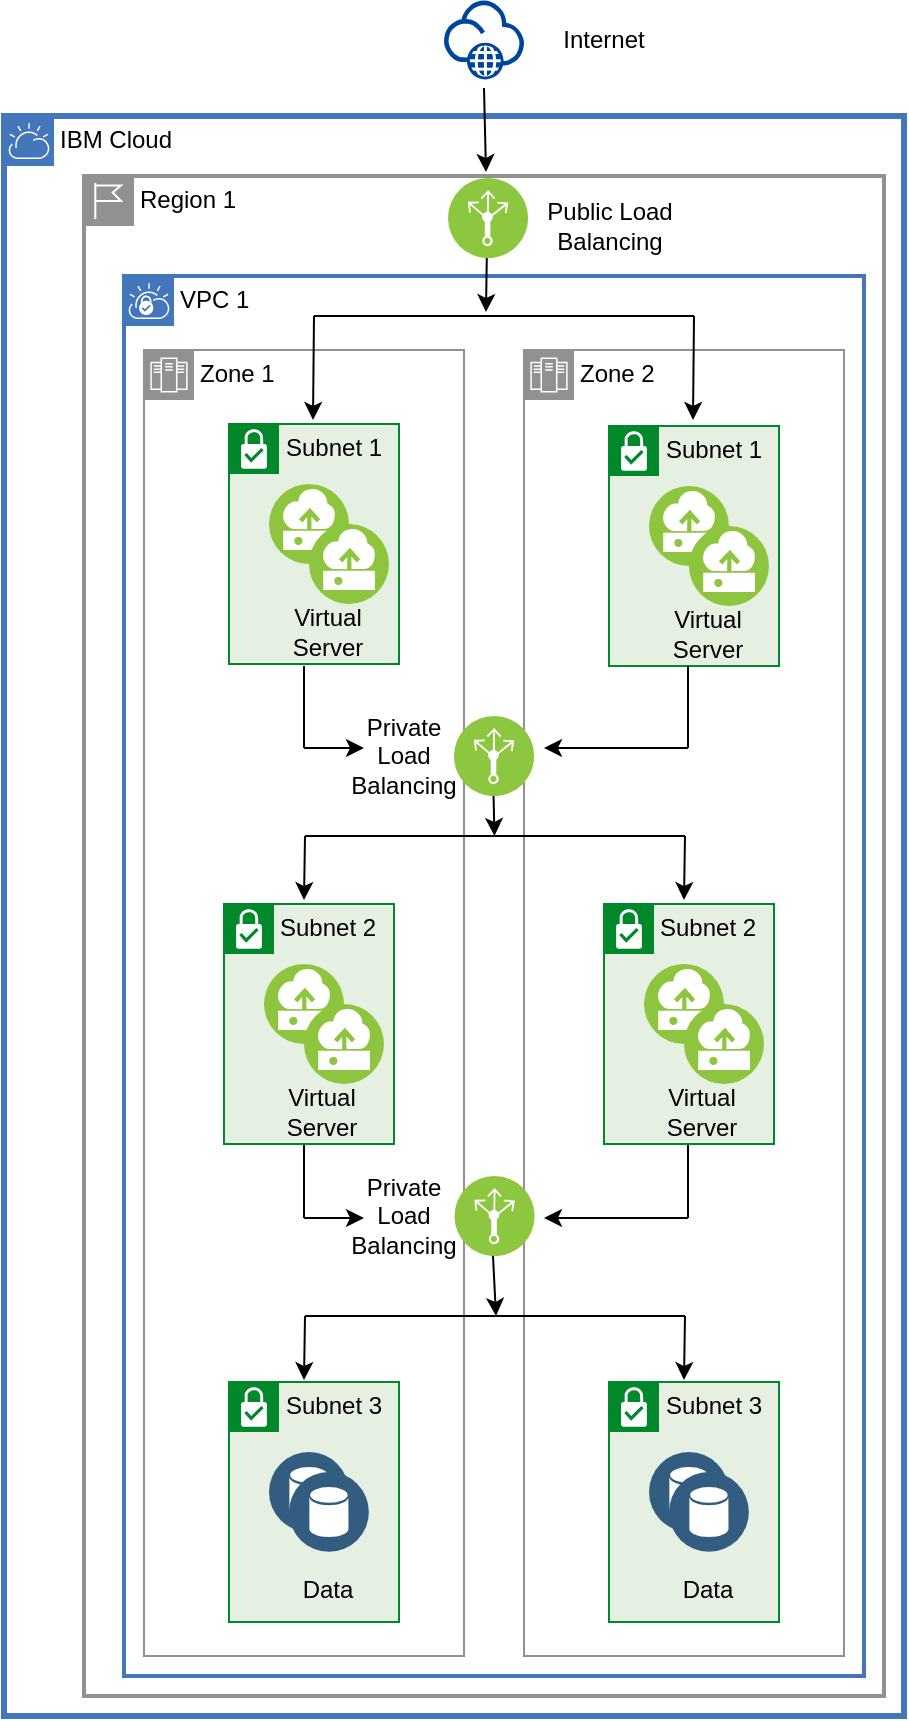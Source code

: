 <mxfile version="13.5.7" type="device"><diagram id="bMfHXcnNPN3_OucriJFl" name="Page-1"><mxGraphModel dx="861" dy="860" grid="1" gridSize="10" guides="1" tooltips="1" connect="1" arrows="1" fold="1" page="1" pageScale="1" pageWidth="850" pageHeight="1100" math="0" shadow="0"><root><mxCell id="0"/><mxCell id="1" parent="0"/><mxCell id="3Z4aaOJt_DQNLJYjF0p8-150" value="" style="group" vertex="1" connectable="0" parent="1"><mxGeometry x="250" y="132" width="450" height="858" as="geometry"/></mxCell><mxCell id="3Z4aaOJt_DQNLJYjF0p8-146" value="" style="group" vertex="1" connectable="0" parent="3Z4aaOJt_DQNLJYjF0p8-150"><mxGeometry x="270" y="568" width="72" height="41" as="geometry"/></mxCell><mxCell id="3Z4aaOJt_DQNLJYjF0p8-147" value="" style="endArrow=none;html=1;strokeColor=#000000;strokeWidth=1;fontSize=12;fontColor=#FFFFFF;" edge="1" parent="3Z4aaOJt_DQNLJYjF0p8-146"><mxGeometry width="50" height="50" relative="1" as="geometry"><mxPoint x="72" as="sourcePoint"/><mxPoint x="72" y="41" as="targetPoint"/></mxGeometry></mxCell><mxCell id="3Z4aaOJt_DQNLJYjF0p8-148" value="" style="endArrow=classic;html=1;strokeColor=#000000;strokeWidth=1;fontSize=12;fontColor=#FFFFFF;" edge="1" parent="3Z4aaOJt_DQNLJYjF0p8-146"><mxGeometry width="50" height="50" relative="1" as="geometry"><mxPoint x="72" y="41" as="sourcePoint"/><mxPoint y="41" as="targetPoint"/></mxGeometry></mxCell><mxCell id="3Z4aaOJt_DQNLJYjF0p8-143" value="" style="group" vertex="1" connectable="0" parent="3Z4aaOJt_DQNLJYjF0p8-150"><mxGeometry x="150" y="568" width="30" height="41" as="geometry"/></mxCell><mxCell id="3Z4aaOJt_DQNLJYjF0p8-144" value="" style="endArrow=none;html=1;strokeColor=#000000;strokeWidth=1;fontSize=12;fontColor=#FFFFFF;" edge="1" parent="3Z4aaOJt_DQNLJYjF0p8-143"><mxGeometry width="50" height="50" relative="1" as="geometry"><mxPoint as="sourcePoint"/><mxPoint y="41" as="targetPoint"/></mxGeometry></mxCell><mxCell id="3Z4aaOJt_DQNLJYjF0p8-145" value="" style="endArrow=classic;html=1;strokeColor=#000000;strokeWidth=1;fontSize=12;fontColor=#FFFFFF;" edge="1" parent="3Z4aaOJt_DQNLJYjF0p8-143"><mxGeometry width="50" height="50" relative="1" as="geometry"><mxPoint y="41" as="sourcePoint"/><mxPoint x="30" y="41" as="targetPoint"/></mxGeometry></mxCell><mxCell id="3" value="IBM Cloud" style="shape=mxgraph.ibm.box;prType=cloud;fontStyle=0;verticalAlign=top;align=left;spacingLeft=32;spacingTop=4;fillColor=none;rounded=0;whiteSpace=wrap;html=1;strokeColor=#4376BB;strokeWidth=3;dashed=0;container=0;spacing=-4;collapsible=0;expand=0;recursiveResize=0;fontSize=12;fontColor=#000000;" parent="3Z4aaOJt_DQNLJYjF0p8-150" vertex="1"><mxGeometry y="58" width="450" height="800" as="geometry"/></mxCell><mxCell id="4" value="Region 1" style="shape=mxgraph.ibm.box;prType=region;fontStyle=0;verticalAlign=top;align=left;spacingLeft=32;spacingTop=4;fillColor=none;rounded=0;whiteSpace=wrap;html=1;strokeColor=#919191;strokeWidth=2;dashed=0;container=0;spacing=-4;collapsible=0;expand=0;recursiveResize=0;fontSize=12;fontColor=#000000;" parent="3Z4aaOJt_DQNLJYjF0p8-150" vertex="1"><mxGeometry x="40" y="88" width="400" height="760" as="geometry"/></mxCell><mxCell id="6" value="VPC 1" style="shape=mxgraph.ibm.box;prType=vpc;fontStyle=0;verticalAlign=top;align=left;spacingLeft=32;spacingTop=4;fillColor=none;rounded=0;whiteSpace=wrap;html=1;strokeColor=#4376BB;strokeWidth=2;dashed=0;container=0;spacing=-4;collapsible=0;expand=0;recursiveResize=0;fontSize=12;fontColor=#000000;" parent="3Z4aaOJt_DQNLJYjF0p8-150" vertex="1"><mxGeometry x="60" y="138" width="370" height="700" as="geometry"/></mxCell><mxCell id="7" value="" style="aspect=fixed;perimeter=ellipsePerimeter;html=1;align=center;shadow=0;dashed=0;fontColor=#4277BB;labelBackgroundColor=#ffffff;fontSize=12;spacingTop=3;image;image=img/lib/ibm/vpc/Internet.svg;strokeColor=#0000FF;strokeWidth=1;fillColor=#B3B3B3;" parent="3Z4aaOJt_DQNLJYjF0p8-150" vertex="1"><mxGeometry x="220" width="40" height="40" as="geometry"/></mxCell><mxCell id="101" value="" style="endArrow=classic;html=1;strokeColor=#000000;strokeWidth=1;fontSize=12;fontColor=#FFFFFF;" parent="3Z4aaOJt_DQNLJYjF0p8-150" edge="1"><mxGeometry width="50" height="50" relative="1" as="geometry"><mxPoint x="241.5" y="121" as="sourcePoint"/><mxPoint x="241" y="156" as="targetPoint"/></mxGeometry></mxCell><mxCell id="102" value="" style="endArrow=classic;html=1;strokeColor=#000000;strokeWidth=1;fontSize=12;fontColor=#FFFFFF;exitX=0.5;exitY=1;exitDx=0;exitDy=0;" parent="3Z4aaOJt_DQNLJYjF0p8-150" edge="1"><mxGeometry width="50" height="50" relative="1" as="geometry"><mxPoint x="240" y="44" as="sourcePoint"/><mxPoint x="241" y="86" as="targetPoint"/></mxGeometry></mxCell><mxCell id="103" value="Internet" style="text;html=1;strokeColor=none;fillColor=none;align=center;verticalAlign=middle;whiteSpace=wrap;rounded=0;fontSize=12;" parent="3Z4aaOJt_DQNLJYjF0p8-150" vertex="1"><mxGeometry x="260" y="10" width="80" height="20" as="geometry"/></mxCell><mxCell id="5" value="Public Load Balancing" style="text;html=1;strokeColor=none;fillColor=none;align=center;verticalAlign=middle;whiteSpace=wrap;rounded=0;fontSize=12;" parent="3Z4aaOJt_DQNLJYjF0p8-150" vertex="1"><mxGeometry x="263" y="103" width="80" height="20" as="geometry"/></mxCell><mxCell id="3Z4aaOJt_DQNLJYjF0p8-104" value="" style="aspect=fixed;perimeter=ellipsePerimeter;html=1;align=center;shadow=0;dashed=0;fontColor=#4277BB;labelBackgroundColor=#ffffff;fontSize=12;spacingTop=3;image;image=img/lib/ibm/infrastructure/load_balancing_routing.svg;strokeColor=#0000FF;fillColor=#B3B3B3;strokeWidth=1;" vertex="1" parent="3Z4aaOJt_DQNLJYjF0p8-150"><mxGeometry x="217" y="89" width="50" height="40" as="geometry"/></mxCell><mxCell id="9" value="&lt;font color=&quot;#000000&quot;&gt;Zone 1&lt;/font&gt;" style="shape=mxgraph.ibm.box;prType=zone;fontStyle=0;verticalAlign=top;align=left;spacingLeft=32;spacingTop=4;rounded=0;whiteSpace=wrap;html=1;strokeColor=#919191;strokeWidth=1;dashed=0;container=0;spacing=-4;collapsible=0;expand=0;recursiveResize=0;fontSize=12;fontColor=#FFFFFF;fillColor=none;" parent="3Z4aaOJt_DQNLJYjF0p8-150" vertex="1"><mxGeometry x="70" y="175" width="160" height="653" as="geometry"/></mxCell><mxCell id="47" value="&lt;font color=&quot;#000000&quot;&gt;Private Load Balancing&lt;/font&gt;" style="text;html=1;strokeColor=none;fillColor=none;align=center;verticalAlign=middle;whiteSpace=wrap;rounded=0;fontSize=12;fontColor=#FFFFFF;" parent="3Z4aaOJt_DQNLJYjF0p8-150" vertex="1"><mxGeometry x="180" y="358" width="40" height="40" as="geometry"/></mxCell><mxCell id="3Z4aaOJt_DQNLJYjF0p8-105" value="" style="group" vertex="1" connectable="0" parent="3Z4aaOJt_DQNLJYjF0p8-150"><mxGeometry x="119" y="208" width="85" height="120" as="geometry"/></mxCell><mxCell id="28" value="" style="group" parent="3Z4aaOJt_DQNLJYjF0p8-105" vertex="1" connectable="0"><mxGeometry width="85" height="120" as="geometry"/></mxCell><mxCell id="29" value="" style="group" parent="28" vertex="1" connectable="0"><mxGeometry width="85" height="120" as="geometry"/></mxCell><mxCell id="30" value="" style="group;container=1;" parent="29" vertex="1" connectable="0"><mxGeometry width="85" height="120" as="geometry"/></mxCell><mxCell id="31" value="" style="group" parent="30" vertex="1" connectable="0"><mxGeometry x="-6.5" y="4" width="85" height="120" as="geometry"/></mxCell><mxCell id="32" value="" style="group" parent="31" vertex="1" connectable="0"><mxGeometry width="85" height="120" as="geometry"/></mxCell><mxCell id="33" value="&lt;font color=&quot;#000000&quot;&gt;Subnet 1&lt;/font&gt;" style="shape=mxgraph.ibm.box;prType=subnet;fontStyle=0;verticalAlign=top;align=left;spacingLeft=32;spacingTop=4;fillColor=#E6F0E2;rounded=0;whiteSpace=wrap;html=1;strokeColor=#00882B;strokeWidth=1;dashed=0;container=1;spacing=-4;collapsible=0;expand=0;recursiveResize=0;fontSize=12;fontColor=#FFFFFF;" parent="32" vertex="1"><mxGeometry width="85" height="120" as="geometry"/></mxCell><mxCell id="34" value="" style="group" parent="32" vertex="1" connectable="0"><mxGeometry x="15" y="30" width="70" height="80" as="geometry"/></mxCell><mxCell id="35" value="" style="aspect=fixed;perimeter=ellipsePerimeter;html=1;align=center;shadow=0;dashed=0;fontColor=#4277BB;labelBackgroundColor=#ffffff;fontSize=12;spacingTop=3;image;image=img/lib/ibm/vpc/Instance.svg;strokeColor=#0000FF;fillColor=#B3B3B3;" parent="34" vertex="1"><mxGeometry width="50" height="40" as="geometry"/></mxCell><mxCell id="36" value="" style="aspect=fixed;perimeter=ellipsePerimeter;html=1;align=center;shadow=0;dashed=0;fontColor=#4277BB;labelBackgroundColor=#ffffff;fontSize=12;spacingTop=3;image;image=img/lib/ibm/vpc/Instance.svg;strokeColor=#0000FF;fillColor=#B3B3B3;" parent="34" vertex="1"><mxGeometry x="20" y="20" width="50" height="40" as="geometry"/></mxCell><mxCell id="37" value="&lt;font color=&quot;#000000&quot;&gt;Virtual Server&lt;/font&gt;" style="text;html=1;strokeColor=none;fillColor=none;align=center;verticalAlign=middle;whiteSpace=wrap;rounded=0;fontSize=12;fontColor=#FFFFFF;" parent="34" vertex="1"><mxGeometry x="14" y="64" width="40" height="20" as="geometry"/></mxCell><mxCell id="55" value="&lt;font color=&quot;#000000&quot;&gt;Zone 2&lt;/font&gt;" style="shape=mxgraph.ibm.box;prType=zone;fontStyle=0;verticalAlign=top;align=left;spacingLeft=32;spacingTop=4;rounded=0;whiteSpace=wrap;html=1;strokeColor=#919191;strokeWidth=1;dashed=0;container=0;spacing=-4;collapsible=0;expand=0;recursiveResize=0;fontSize=12;fontColor=#FFFFFF;fillColor=none;" parent="3Z4aaOJt_DQNLJYjF0p8-150" vertex="1"><mxGeometry x="260" y="175" width="160" height="653" as="geometry"/></mxCell><mxCell id="3Z4aaOJt_DQNLJYjF0p8-107" value="" style="group" vertex="1" connectable="0" parent="3Z4aaOJt_DQNLJYjF0p8-150"><mxGeometry x="154.5" y="158" width="190.5" height="52" as="geometry"/></mxCell><mxCell id="100" value="" style="endArrow=none;html=1;strokeColor=#000000;strokeWidth=1;fontSize=12;fontColor=#FFFFFF;" parent="3Z4aaOJt_DQNLJYjF0p8-107" edge="1"><mxGeometry width="50" height="50" relative="1" as="geometry"><mxPoint x="0.5" as="sourcePoint"/><mxPoint x="190.5" as="targetPoint"/></mxGeometry></mxCell><mxCell id="97" value="" style="endArrow=classic;html=1;strokeColor=#000000;strokeWidth=1;fontSize=12;fontColor=#FFFFFF;" parent="3Z4aaOJt_DQNLJYjF0p8-107" edge="1"><mxGeometry width="50" height="50" relative="1" as="geometry"><mxPoint x="190.5" as="sourcePoint"/><mxPoint x="190" y="52" as="targetPoint"/></mxGeometry></mxCell><mxCell id="51" value="" style="endArrow=classic;html=1;strokeColor=#000000;strokeWidth=1;fontSize=12;fontColor=#FFFFFF;" parent="3Z4aaOJt_DQNLJYjF0p8-107" edge="1"><mxGeometry width="50" height="50" relative="1" as="geometry"><mxPoint x="0.5" as="sourcePoint"/><mxPoint y="52" as="targetPoint"/></mxGeometry></mxCell><mxCell id="3Z4aaOJt_DQNLJYjF0p8-108" value="" style="group" vertex="1" connectable="0" parent="3Z4aaOJt_DQNLJYjF0p8-150"><mxGeometry x="150" y="658" width="190.5" height="32" as="geometry"/></mxCell><mxCell id="3Z4aaOJt_DQNLJYjF0p8-109" value="" style="endArrow=none;html=1;strokeColor=#000000;strokeWidth=1;fontSize=12;fontColor=#FFFFFF;" edge="1" parent="3Z4aaOJt_DQNLJYjF0p8-108"><mxGeometry width="50" height="50" relative="1" as="geometry"><mxPoint x="0.5" as="sourcePoint"/><mxPoint x="190.5" as="targetPoint"/></mxGeometry></mxCell><mxCell id="3Z4aaOJt_DQNLJYjF0p8-110" value="" style="endArrow=classic;html=1;strokeColor=#000000;strokeWidth=1;fontSize=12;fontColor=#FFFFFF;" edge="1" parent="3Z4aaOJt_DQNLJYjF0p8-108"><mxGeometry width="50" height="50" relative="1" as="geometry"><mxPoint x="190.5" as="sourcePoint"/><mxPoint x="190" y="32" as="targetPoint"/></mxGeometry></mxCell><mxCell id="3Z4aaOJt_DQNLJYjF0p8-112" value="" style="endArrow=classic;html=1;strokeColor=#000000;strokeWidth=1;fontSize=12;fontColor=#FFFFFF;" edge="1" parent="3Z4aaOJt_DQNLJYjF0p8-108"><mxGeometry width="50" height="50" relative="1" as="geometry"><mxPoint x="0.5" as="sourcePoint"/><mxPoint y="32" as="targetPoint"/></mxGeometry></mxCell><mxCell id="3Z4aaOJt_DQNLJYjF0p8-113" value="" style="group" vertex="1" connectable="0" parent="3Z4aaOJt_DQNLJYjF0p8-150"><mxGeometry x="309" y="213" width="85" height="120" as="geometry"/></mxCell><mxCell id="74" value="" style="group" parent="3Z4aaOJt_DQNLJYjF0p8-113" vertex="1" connectable="0"><mxGeometry width="85" height="120" as="geometry"/></mxCell><mxCell id="75" value="" style="group" parent="74" vertex="1" connectable="0"><mxGeometry width="85" height="120" as="geometry"/></mxCell><mxCell id="76" value="" style="group;container=1;" parent="75" vertex="1" connectable="0"><mxGeometry width="85" height="120" as="geometry"/></mxCell><mxCell id="77" value="" style="group" parent="76" vertex="1" connectable="0"><mxGeometry x="-6.5" width="85" height="120" as="geometry"/></mxCell><mxCell id="78" value="" style="group" parent="77" vertex="1" connectable="0"><mxGeometry width="85" height="120" as="geometry"/></mxCell><mxCell id="79" value="&lt;font color=&quot;#000000&quot;&gt;Subnet 1&lt;/font&gt;" style="shape=mxgraph.ibm.box;prType=subnet;fontStyle=0;verticalAlign=top;align=left;spacingLeft=32;spacingTop=4;fillColor=#E6F0E2;rounded=0;whiteSpace=wrap;html=1;strokeColor=#00882B;strokeWidth=1;dashed=0;container=1;spacing=-4;collapsible=0;expand=0;recursiveResize=0;fontSize=12;fontColor=#FFFFFF;" parent="78" vertex="1"><mxGeometry width="85" height="120" as="geometry"/></mxCell><mxCell id="80" value="" style="group" parent="78" vertex="1" connectable="0"><mxGeometry x="15" y="30" width="70" height="80" as="geometry"/></mxCell><mxCell id="81" value="" style="aspect=fixed;perimeter=ellipsePerimeter;html=1;align=center;shadow=0;dashed=0;fontColor=#4277BB;labelBackgroundColor=#ffffff;fontSize=12;spacingTop=3;image;image=img/lib/ibm/vpc/Instance.svg;strokeColor=#0000FF;fillColor=#B3B3B3;" parent="80" vertex="1"><mxGeometry width="50" height="40" as="geometry"/></mxCell><mxCell id="82" value="" style="aspect=fixed;perimeter=ellipsePerimeter;html=1;align=center;shadow=0;dashed=0;fontColor=#4277BB;labelBackgroundColor=#ffffff;fontSize=12;spacingTop=3;image;image=img/lib/ibm/vpc/Instance.svg;strokeColor=#0000FF;fillColor=#B3B3B3;" parent="80" vertex="1"><mxGeometry x="20" y="20" width="50" height="40" as="geometry"/></mxCell><mxCell id="83" value="&lt;font color=&quot;#000000&quot;&gt;Virtual Server&lt;/font&gt;" style="text;html=1;strokeColor=none;fillColor=none;align=center;verticalAlign=middle;whiteSpace=wrap;rounded=0;fontSize=12;fontColor=#FFFFFF;" parent="80" vertex="1"><mxGeometry x="14" y="64" width="40" height="20" as="geometry"/></mxCell><mxCell id="3Z4aaOJt_DQNLJYjF0p8-114" value="" style="group" vertex="1" connectable="0" parent="3Z4aaOJt_DQNLJYjF0p8-150"><mxGeometry x="150" y="418" width="190.5" height="32" as="geometry"/></mxCell><mxCell id="3Z4aaOJt_DQNLJYjF0p8-115" value="" style="endArrow=none;html=1;strokeColor=#000000;strokeWidth=1;fontSize=12;fontColor=#FFFFFF;" edge="1" parent="3Z4aaOJt_DQNLJYjF0p8-114"><mxGeometry width="50" height="50" relative="1" as="geometry"><mxPoint x="0.5" as="sourcePoint"/><mxPoint x="190.5" as="targetPoint"/></mxGeometry></mxCell><mxCell id="3Z4aaOJt_DQNLJYjF0p8-116" value="" style="endArrow=classic;html=1;strokeColor=#000000;strokeWidth=1;fontSize=12;fontColor=#FFFFFF;" edge="1" parent="3Z4aaOJt_DQNLJYjF0p8-114"><mxGeometry width="50" height="50" relative="1" as="geometry"><mxPoint x="190.5" as="sourcePoint"/><mxPoint x="190" y="32" as="targetPoint"/></mxGeometry></mxCell><mxCell id="3Z4aaOJt_DQNLJYjF0p8-117" value="" style="endArrow=classic;html=1;strokeColor=#000000;strokeWidth=1;fontSize=12;fontColor=#FFFFFF;" edge="1" parent="3Z4aaOJt_DQNLJYjF0p8-114"><mxGeometry width="50" height="50" relative="1" as="geometry"><mxPoint x="0.5" as="sourcePoint"/><mxPoint y="32" as="targetPoint"/></mxGeometry></mxCell><mxCell id="3Z4aaOJt_DQNLJYjF0p8-118" value="" style="aspect=fixed;perimeter=ellipsePerimeter;html=1;align=center;shadow=0;dashed=0;fontColor=#4277BB;labelBackgroundColor=#ffffff;fontSize=12;spacingTop=3;image;image=img/lib/ibm/infrastructure/load_balancing_routing.svg;strokeColor=#0000FF;fillColor=#B3B3B3;strokeWidth=1;" vertex="1" parent="3Z4aaOJt_DQNLJYjF0p8-150"><mxGeometry x="220.25" y="588" width="50" height="40" as="geometry"/></mxCell><mxCell id="3Z4aaOJt_DQNLJYjF0p8-119" value="&lt;font color=&quot;#000000&quot;&gt;Private Load Balancing&lt;/font&gt;" style="text;html=1;strokeColor=none;fillColor=none;align=center;verticalAlign=middle;whiteSpace=wrap;rounded=0;fontSize=12;fontColor=#FFFFFF;" vertex="1" parent="3Z4aaOJt_DQNLJYjF0p8-150"><mxGeometry x="180.25" y="588" width="40" height="40" as="geometry"/></mxCell><mxCell id="3Z4aaOJt_DQNLJYjF0p8-120" value="" style="endArrow=classic;html=1;strokeColor=#000000;strokeWidth=1;fontSize=12;fontColor=#FFFFFF;exitX=0.5;exitY=1;exitDx=0;exitDy=0;" edge="1" parent="3Z4aaOJt_DQNLJYjF0p8-150"><mxGeometry width="50" height="50" relative="1" as="geometry"><mxPoint x="244.25" y="376" as="sourcePoint"/><mxPoint x="245.25" y="418" as="targetPoint"/></mxGeometry></mxCell><mxCell id="3Z4aaOJt_DQNLJYjF0p8-122" value="" style="endArrow=classic;html=1;strokeColor=#000000;strokeWidth=1;fontSize=12;fontColor=#FFFFFF;exitX=0.5;exitY=1;exitDx=0;exitDy=0;" edge="1" parent="3Z4aaOJt_DQNLJYjF0p8-150"><mxGeometry width="50" height="50" relative="1" as="geometry"><mxPoint x="244.5" y="628" as="sourcePoint"/><mxPoint x="246" y="658" as="targetPoint"/></mxGeometry></mxCell><mxCell id="3Z4aaOJt_DQNLJYjF0p8-123" value="" style="group" vertex="1" connectable="0" parent="3Z4aaOJt_DQNLJYjF0p8-150"><mxGeometry x="120" y="452" width="275" height="120" as="geometry"/></mxCell><mxCell id="38" value="" style="group" parent="3Z4aaOJt_DQNLJYjF0p8-123" vertex="1" connectable="0"><mxGeometry width="85" height="120" as="geometry"/></mxCell><mxCell id="39" value="" style="group;container=1;" parent="38" vertex="1" connectable="0"><mxGeometry width="85" height="120" as="geometry"/></mxCell><mxCell id="40" value="" style="group" parent="39" vertex="1" connectable="0"><mxGeometry width="85" height="120" as="geometry"/></mxCell><mxCell id="41" value="" style="group" parent="40" vertex="1" connectable="0"><mxGeometry x="-10" width="85" height="120" as="geometry"/></mxCell><mxCell id="42" value="&lt;font color=&quot;#000000&quot;&gt;Subnet 2&lt;/font&gt;" style="shape=mxgraph.ibm.box;prType=subnet;fontStyle=0;verticalAlign=top;align=left;spacingLeft=32;spacingTop=4;fillColor=#E6F0E2;rounded=0;whiteSpace=wrap;html=1;strokeColor=#00882B;strokeWidth=1;dashed=0;container=1;spacing=-4;collapsible=0;expand=0;recursiveResize=0;fontSize=12;fontColor=#FFFFFF;" parent="41" vertex="1"><mxGeometry width="85" height="120" as="geometry"/></mxCell><mxCell id="43" value="" style="group" parent="41" vertex="1" connectable="0"><mxGeometry x="15" y="30" width="70" height="80" as="geometry"/></mxCell><mxCell id="44" value="" style="aspect=fixed;perimeter=ellipsePerimeter;html=1;align=center;shadow=0;dashed=0;fontColor=#4277BB;labelBackgroundColor=#ffffff;fontSize=12;spacingTop=3;image;image=img/lib/ibm/vpc/Instance.svg;strokeColor=#0000FF;fillColor=#B3B3B3;" parent="43" vertex="1"><mxGeometry width="50" height="40" as="geometry"/></mxCell><mxCell id="45" value="" style="aspect=fixed;perimeter=ellipsePerimeter;html=1;align=center;shadow=0;dashed=0;fontColor=#4277BB;labelBackgroundColor=#ffffff;fontSize=12;spacingTop=3;image;image=img/lib/ibm/vpc/Instance.svg;strokeColor=#0000FF;fillColor=#B3B3B3;" parent="43" vertex="1"><mxGeometry x="20" y="20" width="50" height="40" as="geometry"/></mxCell><mxCell id="46" value="&lt;font color=&quot;#000000&quot;&gt;Virtual Server&lt;/font&gt;" style="text;html=1;strokeColor=none;fillColor=none;align=center;verticalAlign=middle;whiteSpace=wrap;rounded=0;fontSize=12;fontColor=#FFFFFF;" parent="43" vertex="1"><mxGeometry x="14" y="64" width="40" height="20" as="geometry"/></mxCell><mxCell id="84" value="" style="group" parent="3Z4aaOJt_DQNLJYjF0p8-123" vertex="1" connectable="0"><mxGeometry x="190" width="85" height="120" as="geometry"/></mxCell><mxCell id="85" value="" style="group;container=1;" parent="84" vertex="1" connectable="0"><mxGeometry width="85" height="120" as="geometry"/></mxCell><mxCell id="86" value="" style="group" parent="85" vertex="1" connectable="0"><mxGeometry width="85" height="120" as="geometry"/></mxCell><mxCell id="87" value="" style="group" parent="86" vertex="1" connectable="0"><mxGeometry x="-10" width="85" height="120" as="geometry"/></mxCell><mxCell id="88" value="&lt;font color=&quot;#000000&quot;&gt;Subnet 2&lt;/font&gt;" style="shape=mxgraph.ibm.box;prType=subnet;fontStyle=0;verticalAlign=top;align=left;spacingLeft=32;spacingTop=4;fillColor=#E6F0E2;rounded=0;whiteSpace=wrap;html=1;strokeColor=#00882B;strokeWidth=1;dashed=0;container=1;spacing=-4;collapsible=0;expand=0;recursiveResize=0;fontSize=12;fontColor=#FFFFFF;" parent="87" vertex="1"><mxGeometry width="85" height="120" as="geometry"/></mxCell><mxCell id="89" value="" style="group" parent="87" vertex="1" connectable="0"><mxGeometry x="15" y="30" width="70" height="80" as="geometry"/></mxCell><mxCell id="90" value="" style="aspect=fixed;perimeter=ellipsePerimeter;html=1;align=center;shadow=0;dashed=0;fontColor=#4277BB;labelBackgroundColor=#ffffff;fontSize=12;spacingTop=3;image;image=img/lib/ibm/vpc/Instance.svg;strokeColor=#0000FF;fillColor=#B3B3B3;" parent="89" vertex="1"><mxGeometry width="50" height="40" as="geometry"/></mxCell><mxCell id="91" value="" style="aspect=fixed;perimeter=ellipsePerimeter;html=1;align=center;shadow=0;dashed=0;fontColor=#4277BB;labelBackgroundColor=#ffffff;fontSize=12;spacingTop=3;image;image=img/lib/ibm/vpc/Instance.svg;strokeColor=#0000FF;fillColor=#B3B3B3;" parent="89" vertex="1"><mxGeometry x="20" y="20" width="50" height="40" as="geometry"/></mxCell><mxCell id="92" value="&lt;font color=&quot;#000000&quot;&gt;Virtual Server&lt;/font&gt;" style="text;html=1;strokeColor=none;fillColor=none;align=center;verticalAlign=middle;whiteSpace=wrap;rounded=0;fontSize=12;fontColor=#FFFFFF;" parent="89" vertex="1"><mxGeometry x="14" y="64" width="40" height="20" as="geometry"/></mxCell><mxCell id="13" value="" style="aspect=fixed;perimeter=ellipsePerimeter;html=1;align=center;shadow=0;dashed=0;fontColor=#4277BB;labelBackgroundColor=#ffffff;fontSize=12;spacingTop=3;image;image=img/lib/ibm/infrastructure/load_balancing_routing.svg;strokeColor=#0000FF;fillColor=#B3B3B3;strokeWidth=1;" parent="3Z4aaOJt_DQNLJYjF0p8-150" vertex="1"><mxGeometry x="220" y="358" width="50" height="40" as="geometry"/></mxCell><mxCell id="3Z4aaOJt_DQNLJYjF0p8-136" value="" style="group" vertex="1" connectable="0" parent="3Z4aaOJt_DQNLJYjF0p8-150"><mxGeometry x="150" y="333" width="30" height="41" as="geometry"/></mxCell><mxCell id="3Z4aaOJt_DQNLJYjF0p8-134" value="" style="endArrow=none;html=1;strokeColor=#000000;strokeWidth=1;fontSize=12;fontColor=#FFFFFF;" edge="1" parent="3Z4aaOJt_DQNLJYjF0p8-136"><mxGeometry width="50" height="50" relative="1" as="geometry"><mxPoint as="sourcePoint"/><mxPoint y="41" as="targetPoint"/></mxGeometry></mxCell><mxCell id="3Z4aaOJt_DQNLJYjF0p8-135" value="" style="endArrow=classic;html=1;strokeColor=#000000;strokeWidth=1;fontSize=12;fontColor=#FFFFFF;" edge="1" parent="3Z4aaOJt_DQNLJYjF0p8-136"><mxGeometry width="50" height="50" relative="1" as="geometry"><mxPoint y="41" as="sourcePoint"/><mxPoint x="30" y="41" as="targetPoint"/></mxGeometry></mxCell><mxCell id="3Z4aaOJt_DQNLJYjF0p8-140" value="" style="group" vertex="1" connectable="0" parent="3Z4aaOJt_DQNLJYjF0p8-150"><mxGeometry x="270" y="333" width="72" height="41" as="geometry"/></mxCell><mxCell id="3Z4aaOJt_DQNLJYjF0p8-141" value="" style="endArrow=none;html=1;strokeColor=#000000;strokeWidth=1;fontSize=12;fontColor=#FFFFFF;" edge="1" parent="3Z4aaOJt_DQNLJYjF0p8-140"><mxGeometry width="50" height="50" relative="1" as="geometry"><mxPoint x="72" as="sourcePoint"/><mxPoint x="72" y="41" as="targetPoint"/></mxGeometry></mxCell><mxCell id="3Z4aaOJt_DQNLJYjF0p8-142" value="" style="endArrow=classic;html=1;strokeColor=#000000;strokeWidth=1;fontSize=12;fontColor=#FFFFFF;" edge="1" parent="3Z4aaOJt_DQNLJYjF0p8-140"><mxGeometry width="50" height="50" relative="1" as="geometry"><mxPoint x="72" y="41" as="sourcePoint"/><mxPoint y="41" as="targetPoint"/></mxGeometry></mxCell><mxCell id="3Z4aaOJt_DQNLJYjF0p8-149" value="" style="group" vertex="1" connectable="0" parent="3Z4aaOJt_DQNLJYjF0p8-150"><mxGeometry x="118.5" y="691" width="275" height="120" as="geometry"/></mxCell><mxCell id="18" value="" style="group;container=1;" parent="3Z4aaOJt_DQNLJYjF0p8-149" vertex="1" connectable="0"><mxGeometry width="85" height="120" as="geometry"/></mxCell><mxCell id="19" value="" style="group" parent="18" vertex="1" connectable="0"><mxGeometry x="-6" width="85" height="120" as="geometry"/></mxCell><mxCell id="20" value="" style="group" parent="19" vertex="1" connectable="0"><mxGeometry width="85" height="120" as="geometry"/></mxCell><mxCell id="21" value="" style="group" parent="20" vertex="1" connectable="0"><mxGeometry width="85" height="120" as="geometry"/></mxCell><mxCell id="22" value="&lt;font color=&quot;#000000&quot;&gt;Subnet 3&lt;/font&gt;" style="shape=mxgraph.ibm.box;prType=subnet;fontStyle=0;verticalAlign=top;align=left;spacingLeft=32;spacingTop=4;fillColor=#E6F0E2;rounded=0;whiteSpace=wrap;html=1;strokeColor=#00882B;strokeWidth=1;dashed=0;container=1;spacing=-4;collapsible=0;expand=0;recursiveResize=0;fontSize=12;fontColor=#FFFFFF;" parent="21" vertex="1"><mxGeometry width="85" height="120" as="geometry"/></mxCell><mxCell id="23" value="" style="group" parent="22" vertex="1" connectable="0"><mxGeometry x="15" y="35" width="60" height="50" as="geometry"/></mxCell><mxCell id="24" value="" style="aspect=fixed;perimeter=ellipsePerimeter;html=1;align=center;shadow=0;dashed=0;fontColor=#4277BB;labelBackgroundColor=#ffffff;fontSize=12;spacingTop=3;image;image=img/lib/ibm/data/data_services.svg;strokeColor=#0000FF;fillColor=#B3B3B3;" parent="23" vertex="1"><mxGeometry width="50" height="40" as="geometry"/></mxCell><mxCell id="25" value="" style="aspect=fixed;perimeter=ellipsePerimeter;html=1;align=center;shadow=0;dashed=0;fontColor=#4277BB;labelBackgroundColor=#ffffff;fontSize=12;spacingTop=3;image;image=img/lib/ibm/data/data_services.svg;strokeColor=#0000FF;fillColor=#B3B3B3;" parent="23" vertex="1"><mxGeometry x="10" y="10" width="50" height="40" as="geometry"/></mxCell><mxCell id="26" value="" style="group" parent="21" vertex="1" connectable="0"><mxGeometry x="15" y="30" width="70" height="80" as="geometry"/></mxCell><mxCell id="27" value="&lt;font color=&quot;#000000&quot;&gt;Data&lt;/font&gt;" style="text;html=1;strokeColor=none;fillColor=none;align=center;verticalAlign=middle;whiteSpace=wrap;rounded=0;fontSize=12;fontColor=#FFFFFF;" parent="26" vertex="1"><mxGeometry x="14" y="64" width="40" height="20" as="geometry"/></mxCell><mxCell id="64" value="" style="group;container=1;" parent="3Z4aaOJt_DQNLJYjF0p8-149" vertex="1" connectable="0"><mxGeometry x="190" width="85" height="120" as="geometry"/></mxCell><mxCell id="65" value="" style="group" parent="64" vertex="1" connectable="0"><mxGeometry x="-6" width="85" height="120" as="geometry"/></mxCell><mxCell id="66" value="" style="group" parent="65" vertex="1" connectable="0"><mxGeometry width="85" height="120" as="geometry"/></mxCell><mxCell id="67" value="" style="group" parent="66" vertex="1" connectable="0"><mxGeometry width="85" height="120" as="geometry"/></mxCell><mxCell id="68" value="&lt;font color=&quot;#000000&quot;&gt;Subnet 3&lt;/font&gt;" style="shape=mxgraph.ibm.box;prType=subnet;fontStyle=0;verticalAlign=top;align=left;spacingLeft=32;spacingTop=4;fillColor=#E6F0E2;rounded=0;whiteSpace=wrap;html=1;strokeColor=#00882B;strokeWidth=1;dashed=0;container=1;spacing=-4;collapsible=0;expand=0;recursiveResize=0;fontSize=12;fontColor=#FFFFFF;" parent="67" vertex="1"><mxGeometry width="85" height="120" as="geometry"/></mxCell><mxCell id="69" value="" style="group" parent="68" vertex="1" connectable="0"><mxGeometry x="15" y="35" width="60" height="50" as="geometry"/></mxCell><mxCell id="70" value="" style="aspect=fixed;perimeter=ellipsePerimeter;html=1;align=center;shadow=0;dashed=0;fontColor=#4277BB;labelBackgroundColor=#ffffff;fontSize=12;spacingTop=3;image;image=img/lib/ibm/data/data_services.svg;strokeColor=#0000FF;fillColor=#B3B3B3;" parent="69" vertex="1"><mxGeometry width="50" height="40" as="geometry"/></mxCell><mxCell id="71" value="" style="aspect=fixed;perimeter=ellipsePerimeter;html=1;align=center;shadow=0;dashed=0;fontColor=#4277BB;labelBackgroundColor=#ffffff;fontSize=12;spacingTop=3;image;image=img/lib/ibm/data/data_services.svg;strokeColor=#0000FF;fillColor=#B3B3B3;" parent="69" vertex="1"><mxGeometry x="10" y="10" width="50" height="40" as="geometry"/></mxCell><mxCell id="72" value="" style="group" parent="67" vertex="1" connectable="0"><mxGeometry x="15" y="30" width="70" height="80" as="geometry"/></mxCell><mxCell id="73" value="&lt;font color=&quot;#000000&quot;&gt;Data&lt;/font&gt;" style="text;html=1;strokeColor=none;fillColor=none;align=center;verticalAlign=middle;whiteSpace=wrap;rounded=0;fontSize=12;fontColor=#FFFFFF;" parent="72" vertex="1"><mxGeometry x="14" y="64" width="40" height="20" as="geometry"/></mxCell></root></mxGraphModel></diagram></mxfile>